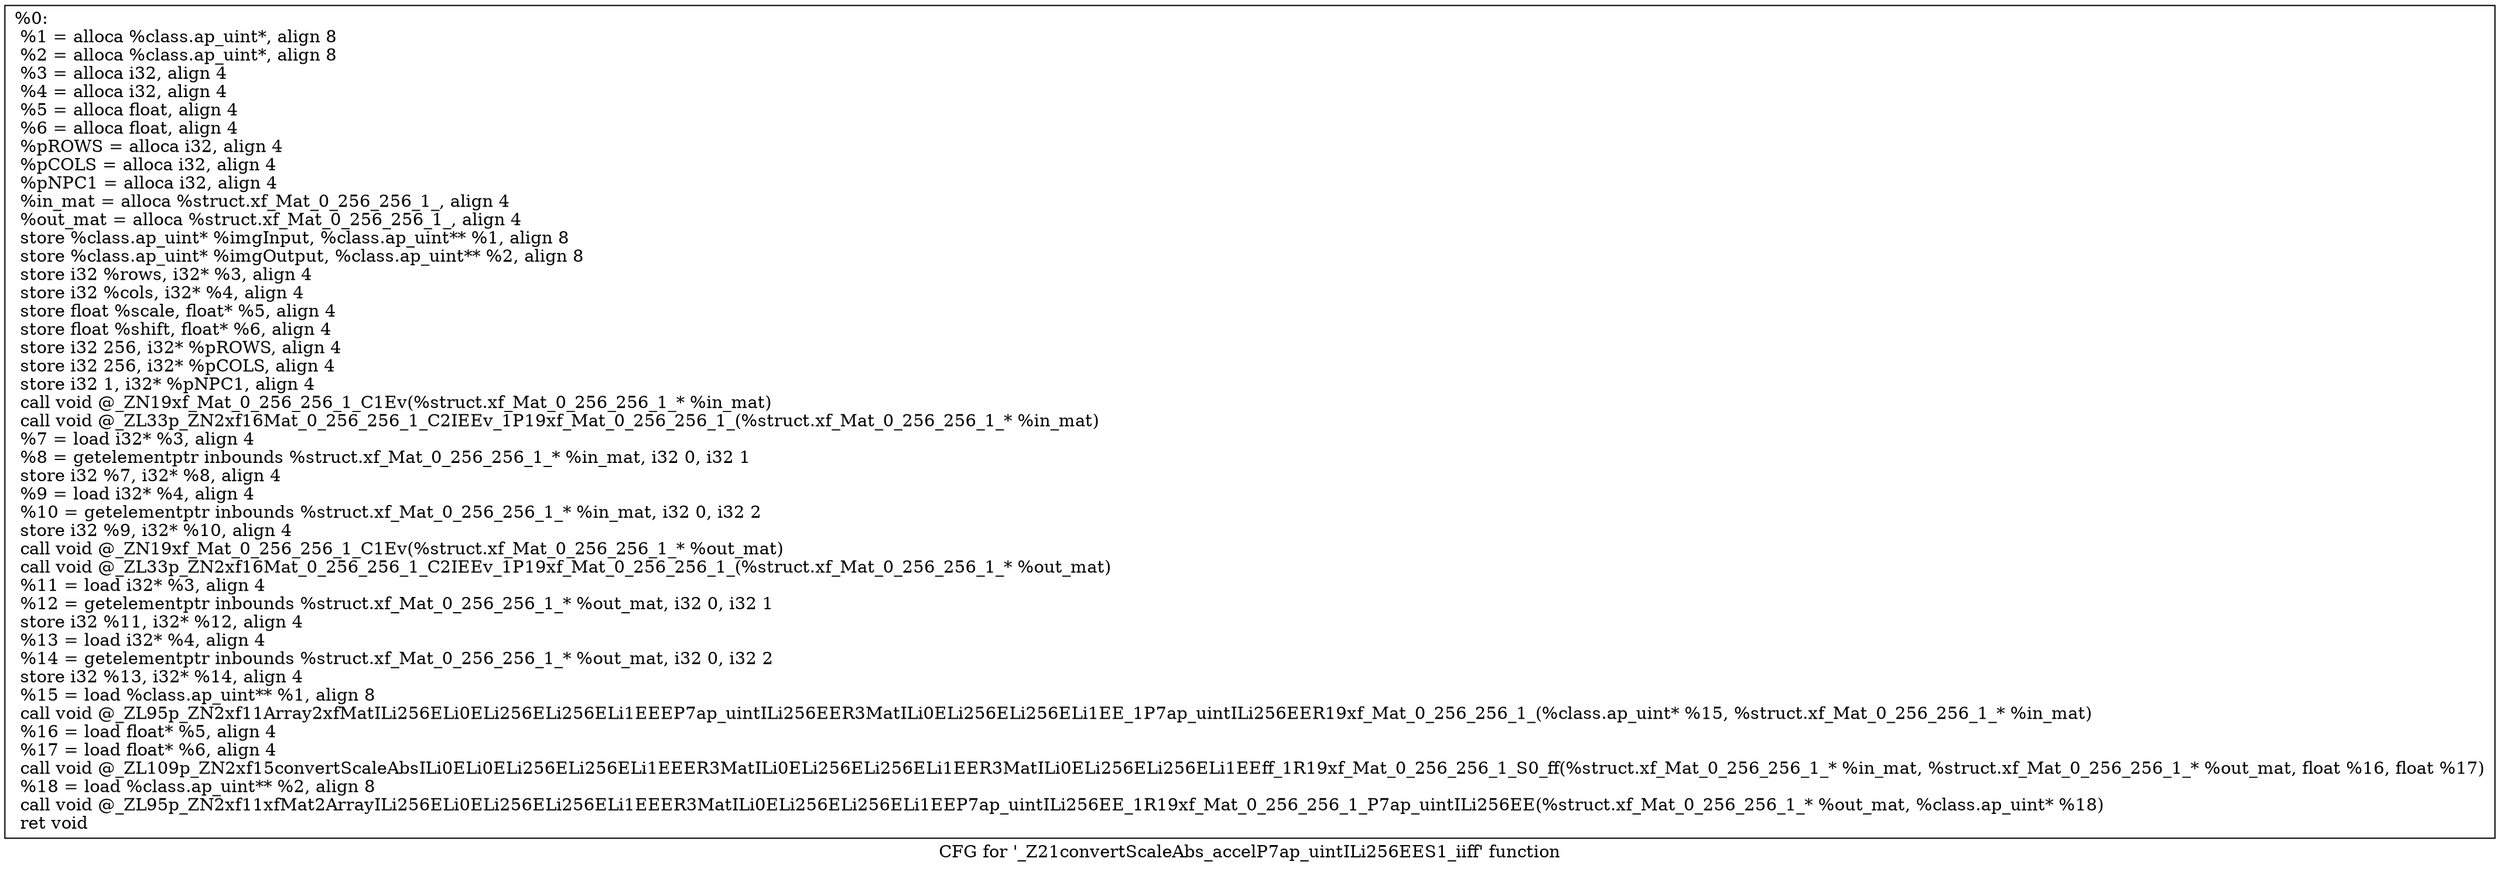digraph "CFG for '_Z21convertScaleAbs_accelP7ap_uintILi256EES1_iiff' function" {
	label="CFG for '_Z21convertScaleAbs_accelP7ap_uintILi256EES1_iiff' function";

	Node0x2b157e0 [shape=record,label="{%0:\l  %1 = alloca %class.ap_uint*, align 8\l  %2 = alloca %class.ap_uint*, align 8\l  %3 = alloca i32, align 4\l  %4 = alloca i32, align 4\l  %5 = alloca float, align 4\l  %6 = alloca float, align 4\l  %pROWS = alloca i32, align 4\l  %pCOLS = alloca i32, align 4\l  %pNPC1 = alloca i32, align 4\l  %in_mat = alloca %struct.xf_Mat_0_256_256_1_, align 4\l  %out_mat = alloca %struct.xf_Mat_0_256_256_1_, align 4\l  store %class.ap_uint* %imgInput, %class.ap_uint** %1, align 8\l  store %class.ap_uint* %imgOutput, %class.ap_uint** %2, align 8\l  store i32 %rows, i32* %3, align 4\l  store i32 %cols, i32* %4, align 4\l  store float %scale, float* %5, align 4\l  store float %shift, float* %6, align 4\l  store i32 256, i32* %pROWS, align 4\l  store i32 256, i32* %pCOLS, align 4\l  store i32 1, i32* %pNPC1, align 4\l  call void @_ZN19xf_Mat_0_256_256_1_C1Ev(%struct.xf_Mat_0_256_256_1_* %in_mat)\l  call void @_ZL33p_ZN2xf16Mat_0_256_256_1_C2IEEv_1P19xf_Mat_0_256_256_1_(%struct.xf_Mat_0_256_256_1_* %in_mat)\l  %7 = load i32* %3, align 4\l  %8 = getelementptr inbounds %struct.xf_Mat_0_256_256_1_* %in_mat, i32 0, i32 1\l  store i32 %7, i32* %8, align 4\l  %9 = load i32* %4, align 4\l  %10 = getelementptr inbounds %struct.xf_Mat_0_256_256_1_* %in_mat, i32 0, i32 2\l  store i32 %9, i32* %10, align 4\l  call void @_ZN19xf_Mat_0_256_256_1_C1Ev(%struct.xf_Mat_0_256_256_1_* %out_mat)\l  call void @_ZL33p_ZN2xf16Mat_0_256_256_1_C2IEEv_1P19xf_Mat_0_256_256_1_(%struct.xf_Mat_0_256_256_1_* %out_mat)\l  %11 = load i32* %3, align 4\l  %12 = getelementptr inbounds %struct.xf_Mat_0_256_256_1_* %out_mat, i32 0, i32 1\l  store i32 %11, i32* %12, align 4\l  %13 = load i32* %4, align 4\l  %14 = getelementptr inbounds %struct.xf_Mat_0_256_256_1_* %out_mat, i32 0, i32 2\l  store i32 %13, i32* %14, align 4\l  %15 = load %class.ap_uint** %1, align 8\l  call void @_ZL95p_ZN2xf11Array2xfMatILi256ELi0ELi256ELi256ELi1EEEP7ap_uintILi256EER3MatILi0ELi256ELi256ELi1EE_1P7ap_uintILi256EER19xf_Mat_0_256_256_1_(%class.ap_uint* %15, %struct.xf_Mat_0_256_256_1_* %in_mat)\l  %16 = load float* %5, align 4\l  %17 = load float* %6, align 4\l  call void @_ZL109p_ZN2xf15convertScaleAbsILi0ELi0ELi256ELi256ELi1EEER3MatILi0ELi256ELi256ELi1EER3MatILi0ELi256ELi256ELi1EEff_1R19xf_Mat_0_256_256_1_S0_ff(%struct.xf_Mat_0_256_256_1_* %in_mat, %struct.xf_Mat_0_256_256_1_* %out_mat, float %16, float %17)\l  %18 = load %class.ap_uint** %2, align 8\l  call void @_ZL95p_ZN2xf11xfMat2ArrayILi256ELi0ELi256ELi256ELi1EEER3MatILi0ELi256ELi256ELi1EEP7ap_uintILi256EE_1R19xf_Mat_0_256_256_1_P7ap_uintILi256EE(%struct.xf_Mat_0_256_256_1_* %out_mat, %class.ap_uint* %18)\l  ret void\l}"];
}
